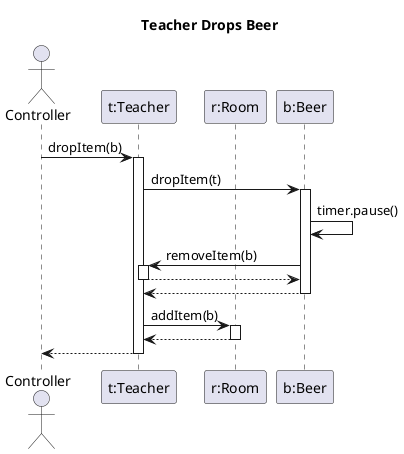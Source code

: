 @startuml player_drops_item

!$targetActor = "t"
!$targetActorClass = "Teacher"
!$targetItem = "b"
!$targetItemClass = "Beer"
title  $targetActorClass Drops $targetItemClass

actor Controller as c 
participant "$targetActor:$targetActorClass" as s
participant "r:Room" as r

participant "$targetItem:$targetItemClass" as targetItem

c -> s : dropItem($targetItem)
activate s

    s -> targetItem : dropItem($targetActor)
    activate targetItem
        targetItem -> targetItem:  timer.pause()

        targetItem -> s : removeItem($targetItem)
        activate s
            targetItem <-- s 
        deactivate s

        s <-- targetItem
    deactivate targetItem

    s -> r : addItem($targetItem)
    activate r
        s <-- r 
    deactivate r
    
    c <-- s
deactivate s

@enduml